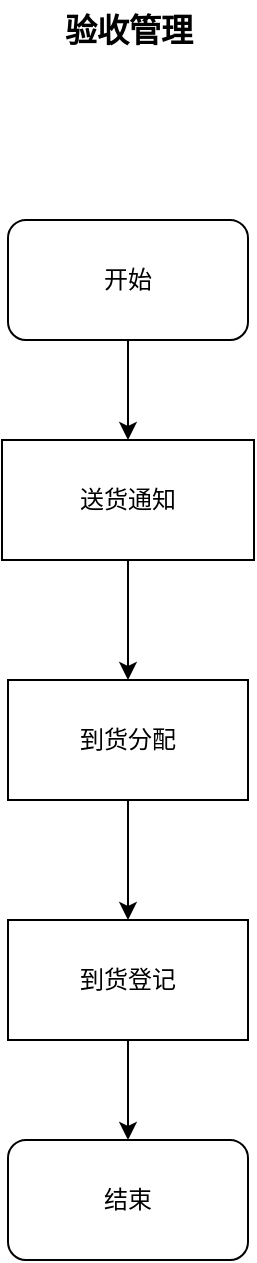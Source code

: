 <mxfile version="21.1.6" type="github" pages="4">
  <diagram name="送货管理" id="X3wgdLGq-_Crg-AjojkE">
    <mxGraphModel dx="1434" dy="756" grid="1" gridSize="10" guides="1" tooltips="1" connect="1" arrows="1" fold="1" page="1" pageScale="1" pageWidth="827" pageHeight="1169" math="0" shadow="0">
      <root>
        <mxCell id="0" />
        <mxCell id="1" parent="0" />
        <mxCell id="Wh6mt4iKhqSVBK08v1Cl-14" style="edgeStyle=orthogonalEdgeStyle;rounded=0;orthogonalLoop=1;jettySize=auto;html=1;exitX=0.5;exitY=1;exitDx=0;exitDy=0;entryX=0.5;entryY=0;entryDx=0;entryDy=0;" parent="1" source="Wh6mt4iKhqSVBK08v1Cl-2" target="Wh6mt4iKhqSVBK08v1Cl-13" edge="1">
          <mxGeometry relative="1" as="geometry" />
        </mxCell>
        <mxCell id="Wh6mt4iKhqSVBK08v1Cl-2" value="送货通知" style="rounded=0;whiteSpace=wrap;html=1;" parent="1" vertex="1">
          <mxGeometry x="351" y="280" width="126" height="60" as="geometry" />
        </mxCell>
        <mxCell id="Wh6mt4iKhqSVBK08v1Cl-5" value="&lt;font style=&quot;font-size: 16px;&quot;&gt;&lt;b&gt;验收管理&lt;/b&gt;&lt;/font&gt;" style="text;html=1;align=center;verticalAlign=middle;resizable=0;points=[];autosize=1;strokeColor=none;fillColor=none;" parent="1" vertex="1">
          <mxGeometry x="369" y="60" width="90" height="30" as="geometry" />
        </mxCell>
        <mxCell id="nUbRB1EBlm9rnnvI8mGR-4" style="edgeStyle=orthogonalEdgeStyle;rounded=0;orthogonalLoop=1;jettySize=auto;html=1;exitX=0.5;exitY=1;exitDx=0;exitDy=0;entryX=0.5;entryY=0;entryDx=0;entryDy=0;" parent="1" source="Wh6mt4iKhqSVBK08v1Cl-12" target="nUbRB1EBlm9rnnvI8mGR-2" edge="1">
          <mxGeometry relative="1" as="geometry" />
        </mxCell>
        <mxCell id="Wh6mt4iKhqSVBK08v1Cl-12" value="到货登记" style="rounded=0;whiteSpace=wrap;html=1;" parent="1" vertex="1">
          <mxGeometry x="354" y="520" width="120" height="60" as="geometry" />
        </mxCell>
        <mxCell id="Wh6mt4iKhqSVBK08v1Cl-15" style="edgeStyle=orthogonalEdgeStyle;rounded=0;orthogonalLoop=1;jettySize=auto;html=1;exitX=0.5;exitY=1;exitDx=0;exitDy=0;entryX=0.5;entryY=0;entryDx=0;entryDy=0;" parent="1" source="Wh6mt4iKhqSVBK08v1Cl-13" target="Wh6mt4iKhqSVBK08v1Cl-12" edge="1">
          <mxGeometry relative="1" as="geometry" />
        </mxCell>
        <mxCell id="Wh6mt4iKhqSVBK08v1Cl-13" value="到货分配" style="rounded=0;whiteSpace=wrap;html=1;" parent="1" vertex="1">
          <mxGeometry x="354" y="400" width="120" height="60" as="geometry" />
        </mxCell>
        <mxCell id="nUbRB1EBlm9rnnvI8mGR-3" style="edgeStyle=orthogonalEdgeStyle;rounded=0;orthogonalLoop=1;jettySize=auto;html=1;exitX=0.5;exitY=1;exitDx=0;exitDy=0;entryX=0.5;entryY=0;entryDx=0;entryDy=0;" parent="1" source="nUbRB1EBlm9rnnvI8mGR-1" target="Wh6mt4iKhqSVBK08v1Cl-2" edge="1">
          <mxGeometry relative="1" as="geometry" />
        </mxCell>
        <mxCell id="nUbRB1EBlm9rnnvI8mGR-1" value="开始" style="rounded=1;whiteSpace=wrap;html=1;" parent="1" vertex="1">
          <mxGeometry x="354" y="170" width="120" height="60" as="geometry" />
        </mxCell>
        <mxCell id="nUbRB1EBlm9rnnvI8mGR-2" value="结束" style="rounded=1;whiteSpace=wrap;html=1;" parent="1" vertex="1">
          <mxGeometry x="354" y="630" width="120" height="60" as="geometry" />
        </mxCell>
      </root>
    </mxGraphModel>
  </diagram>
  <diagram id="liIOY7kV3COZ_kVsWzIN" name="送货通知">
    <mxGraphModel dx="1687" dy="889" grid="1" gridSize="10" guides="1" tooltips="1" connect="1" arrows="1" fold="1" page="1" pageScale="1" pageWidth="827" pageHeight="1169" math="0" shadow="0">
      <root>
        <mxCell id="0" />
        <mxCell id="1" parent="0" />
        <mxCell id="GFYWQTXrey3wATUyHJn4-10" style="edgeStyle=orthogonalEdgeStyle;rounded=0;orthogonalLoop=1;jettySize=auto;html=1;entryX=0.5;entryY=0;entryDx=0;entryDy=0;" edge="1" parent="1" source="GFYWQTXrey3wATUyHJn4-2" target="GFYWQTXrey3wATUyHJn4-9">
          <mxGeometry relative="1" as="geometry" />
        </mxCell>
        <mxCell id="GFYWQTXrey3wATUyHJn4-2" value="开始" style="rounded=1;whiteSpace=wrap;html=1;" vertex="1" parent="1">
          <mxGeometry x="364" y="170" width="120" height="60" as="geometry" />
        </mxCell>
        <mxCell id="O0V3vh36GLOeQ8ISTEkM-5" style="edgeStyle=orthogonalEdgeStyle;rounded=0;orthogonalLoop=1;jettySize=auto;html=1;exitX=0.5;exitY=1;exitDx=0;exitDy=0;entryX=0;entryY=0.5;entryDx=0;entryDy=0;" edge="1" parent="1" source="GFYWQTXrey3wATUyHJn4-3" target="GFYWQTXrey3wATUyHJn4-18">
          <mxGeometry relative="1" as="geometry" />
        </mxCell>
        <mxCell id="GFYWQTXrey3wATUyHJn4-3" value="导入" style="rounded=0;whiteSpace=wrap;html=1;" vertex="1" parent="1">
          <mxGeometry x="180" y="450" width="120" height="60" as="geometry" />
        </mxCell>
        <mxCell id="GFYWQTXrey3wATUyHJn4-4" value="&lt;font style=&quot;font-size: 16px;&quot;&gt;&lt;b&gt;送货通知&lt;/b&gt;&lt;/font&gt;" style="text;html=1;strokeColor=none;fillColor=none;align=center;verticalAlign=middle;whiteSpace=wrap;rounded=0;" vertex="1" parent="1">
          <mxGeometry x="361" y="40" width="106" height="30" as="geometry" />
        </mxCell>
        <mxCell id="GFYWQTXrey3wATUyHJn4-19" style="edgeStyle=orthogonalEdgeStyle;rounded=0;orthogonalLoop=1;jettySize=auto;html=1;exitX=0.5;exitY=1;exitDx=0;exitDy=0;" edge="1" parent="1" source="GFYWQTXrey3wATUyHJn4-7" target="GFYWQTXrey3wATUyHJn4-18">
          <mxGeometry relative="1" as="geometry" />
        </mxCell>
        <mxCell id="GFYWQTXrey3wATUyHJn4-7" value="调用sap查询采购订单" style="rounded=0;whiteSpace=wrap;html=1;" vertex="1" parent="1">
          <mxGeometry x="364" y="510" width="120" height="60" as="geometry" />
        </mxCell>
        <mxCell id="GFYWQTXrey3wATUyHJn4-11" style="edgeStyle=orthogonalEdgeStyle;rounded=0;orthogonalLoop=1;jettySize=auto;html=1;exitX=0.5;exitY=1;exitDx=0;exitDy=0;entryX=0.5;entryY=0;entryDx=0;entryDy=0;" edge="1" parent="1" source="GFYWQTXrey3wATUyHJn4-15" target="GFYWQTXrey3wATUyHJn4-7">
          <mxGeometry relative="1" as="geometry" />
        </mxCell>
        <mxCell id="O0V3vh36GLOeQ8ISTEkM-3" style="edgeStyle=orthogonalEdgeStyle;rounded=0;orthogonalLoop=1;jettySize=auto;html=1;exitX=0;exitY=0.5;exitDx=0;exitDy=0;" edge="1" parent="1" source="GFYWQTXrey3wATUyHJn4-9" target="GFYWQTXrey3wATUyHJn4-3">
          <mxGeometry relative="1" as="geometry" />
        </mxCell>
        <mxCell id="GFYWQTXrey3wATUyHJn4-9" value="创建方式" style="rhombus;whiteSpace=wrap;html=1;" vertex="1" parent="1">
          <mxGeometry x="359" y="280" width="129" height="60" as="geometry" />
        </mxCell>
        <mxCell id="GFYWQTXrey3wATUyHJn4-12" value="&lt;span style=&quot;color: rgb(0, 0, 0); font-family: Helvetica; font-size: 12px; font-style: normal; font-variant-ligatures: normal; font-variant-caps: normal; font-weight: 400; letter-spacing: normal; orphans: 2; text-align: center; text-indent: 0px; text-transform: none; widows: 2; word-spacing: 0px; -webkit-text-stroke-width: 0px; background-color: rgb(251, 251, 251); text-decoration-thickness: initial; text-decoration-style: initial; text-decoration-color: initial; float: none; display: inline !important;&quot;&gt;采购订单&lt;/span&gt;" style="text;whiteSpace=wrap;html=1;" vertex="1" parent="1">
          <mxGeometry x="364" y="356" width="50" height="30" as="geometry" />
        </mxCell>
        <mxCell id="GFYWQTXrey3wATUyHJn4-16" value="" style="edgeStyle=orthogonalEdgeStyle;rounded=0;orthogonalLoop=1;jettySize=auto;html=1;exitX=0.5;exitY=1;exitDx=0;exitDy=0;entryX=0.5;entryY=0;entryDx=0;entryDy=0;" edge="1" parent="1" source="GFYWQTXrey3wATUyHJn4-9" target="GFYWQTXrey3wATUyHJn4-15">
          <mxGeometry relative="1" as="geometry">
            <mxPoint x="424" y="340" as="sourcePoint" />
            <mxPoint x="424" y="510" as="targetPoint" />
          </mxGeometry>
        </mxCell>
        <mxCell id="GFYWQTXrey3wATUyHJn4-15" value="添加物料" style="rounded=0;whiteSpace=wrap;html=1;" vertex="1" parent="1">
          <mxGeometry x="364" y="400" width="120" height="60" as="geometry" />
        </mxCell>
        <mxCell id="GFYWQTXrey3wATUyHJn4-23" style="edgeStyle=orthogonalEdgeStyle;rounded=0;orthogonalLoop=1;jettySize=auto;html=1;exitX=0.5;exitY=1;exitDx=0;exitDy=0;entryX=0.5;entryY=0;entryDx=0;entryDy=0;" edge="1" parent="1" source="GFYWQTXrey3wATUyHJn4-18" target="GFYWQTXrey3wATUyHJn4-22">
          <mxGeometry relative="1" as="geometry" />
        </mxCell>
        <mxCell id="GFYWQTXrey3wATUyHJn4-18" value="保存" style="rounded=0;whiteSpace=wrap;html=1;" vertex="1" parent="1">
          <mxGeometry x="364" y="620" width="120" height="60" as="geometry" />
        </mxCell>
        <mxCell id="GFYWQTXrey3wATUyHJn4-20" value="&lt;div style=&quot;background-color: rgb(36, 41, 46); font-family: 宋体, monospace; font-size: 9.8pt;&quot;&gt;&lt;pre style=&quot;&quot;&gt;&lt;font color=&quot;#ffffff&quot;&gt;送货通知单 标签数据 材质证书 物料主数据单重&lt;/font&gt;&lt;/pre&gt;&lt;pre style=&quot;&quot;&gt;&lt;font color=&quot;#ffffff&quot;&gt;单据图片 操作日志 附件 单据流&lt;/font&gt;&lt;/pre&gt;&lt;/div&gt;" style="text;whiteSpace=wrap;html=1;" vertex="1" parent="1">
          <mxGeometry x="484" y="600" width="306" height="80" as="geometry" />
        </mxCell>
        <mxCell id="GFYWQTXrey3wATUyHJn4-25" style="edgeStyle=orthogonalEdgeStyle;rounded=0;orthogonalLoop=1;jettySize=auto;html=1;exitX=0.5;exitY=1;exitDx=0;exitDy=0;entryX=0.5;entryY=0;entryDx=0;entryDy=0;" edge="1" parent="1" source="GFYWQTXrey3wATUyHJn4-22" target="GFYWQTXrey3wATUyHJn4-24">
          <mxGeometry relative="1" as="geometry" />
        </mxCell>
        <mxCell id="GFYWQTXrey3wATUyHJn4-22" value="提交" style="rounded=0;whiteSpace=wrap;html=1;" vertex="1" parent="1">
          <mxGeometry x="364" y="730" width="120" height="60" as="geometry" />
        </mxCell>
        <mxCell id="GFYWQTXrey3wATUyHJn4-24" value="结束" style="rounded=1;whiteSpace=wrap;html=1;" vertex="1" parent="1">
          <mxGeometry x="364" y="850" width="120" height="60" as="geometry" />
        </mxCell>
        <mxCell id="GFYWQTXrey3wATUyHJn4-26" value="&lt;div style=&quot;background-color: rgb(36, 41, 46); font-family: 宋体, monospace; font-size: 9.8pt;&quot;&gt;&lt;pre style=&quot;&quot;&gt;&lt;font color=&quot;#ffffff&quot;&gt;自动生成到货分配单&lt;/font&gt;&lt;/pre&gt;&lt;/div&gt;" style="text;whiteSpace=wrap;html=1;" vertex="1" parent="1">
          <mxGeometry x="484" y="710" width="140" height="40" as="geometry" />
        </mxCell>
        <mxCell id="O0V3vh36GLOeQ8ISTEkM-2" value="&lt;span style=&quot;color: rgb(0, 0, 0); font-family: Helvetica; font-size: 12px; font-style: normal; font-variant-ligatures: normal; font-variant-caps: normal; font-weight: 400; letter-spacing: normal; orphans: 2; text-align: center; text-indent: 0px; text-transform: none; widows: 2; word-spacing: 0px; -webkit-text-stroke-width: 0px; background-color: rgb(251, 251, 251); text-decoration-thickness: initial; text-decoration-style: initial; text-decoration-color: initial; float: none; display: inline !important;&quot;&gt;模板&lt;/span&gt;" style="text;whiteSpace=wrap;html=1;" vertex="1" parent="1">
          <mxGeometry x="290" y="280" width="30" height="30" as="geometry" />
        </mxCell>
      </root>
    </mxGraphModel>
  </diagram>
  <diagram name="到货分配" id="PlyRIoZ0xoMgmd-16wHQ">
    <mxGraphModel dx="1687" dy="889" grid="1" gridSize="10" guides="1" tooltips="1" connect="1" arrows="1" fold="1" page="1" pageScale="1" pageWidth="827" pageHeight="1169" math="0" shadow="0">
      <root>
        <mxCell id="Eqexfa2UzpbZ_ncxNsiV-0" />
        <mxCell id="Eqexfa2UzpbZ_ncxNsiV-1" parent="Eqexfa2UzpbZ_ncxNsiV-0" />
        <mxCell id="Eqexfa2UzpbZ_ncxNsiV-2" style="edgeStyle=orthogonalEdgeStyle;rounded=0;orthogonalLoop=1;jettySize=auto;html=1;entryX=0.5;entryY=0;entryDx=0;entryDy=0;" edge="1" parent="Eqexfa2UzpbZ_ncxNsiV-1" source="Eqexfa2UzpbZ_ncxNsiV-3" target="Eqexfa2UzpbZ_ncxNsiV-11">
          <mxGeometry relative="1" as="geometry" />
        </mxCell>
        <mxCell id="Eqexfa2UzpbZ_ncxNsiV-3" value="开始" style="rounded=1;whiteSpace=wrap;html=1;" vertex="1" parent="Eqexfa2UzpbZ_ncxNsiV-1">
          <mxGeometry x="364" y="170" width="120" height="60" as="geometry" />
        </mxCell>
        <mxCell id="Eqexfa2UzpbZ_ncxNsiV-6" value="&lt;font style=&quot;font-size: 16px;&quot;&gt;&lt;b&gt;到货分配&lt;/b&gt;&lt;/font&gt;" style="text;html=1;strokeColor=none;fillColor=none;align=center;verticalAlign=middle;whiteSpace=wrap;rounded=0;" vertex="1" parent="Eqexfa2UzpbZ_ncxNsiV-1">
          <mxGeometry x="361" y="40" width="106" height="30" as="geometry" />
        </mxCell>
        <mxCell id="Eqexfa2UzpbZ_ncxNsiV-9" style="edgeStyle=orthogonalEdgeStyle;rounded=0;orthogonalLoop=1;jettySize=auto;html=1;exitX=0.5;exitY=1;exitDx=0;exitDy=0;entryX=0.5;entryY=0;entryDx=0;entryDy=0;" edge="1" parent="Eqexfa2UzpbZ_ncxNsiV-1" source="Eqexfa2UzpbZ_ncxNsiV-14" target="Eqexfa2UzpbZ_ncxNsiV-16">
          <mxGeometry relative="1" as="geometry">
            <mxPoint x="424" y="510" as="targetPoint" />
          </mxGeometry>
        </mxCell>
        <mxCell id="Eqexfa2UzpbZ_ncxNsiV-10" style="edgeStyle=orthogonalEdgeStyle;rounded=0;orthogonalLoop=1;jettySize=auto;html=1;exitX=0;exitY=0.5;exitDx=0;exitDy=0;entryX=0;entryY=0.5;entryDx=0;entryDy=0;" edge="1" parent="Eqexfa2UzpbZ_ncxNsiV-1" source="Eqexfa2UzpbZ_ncxNsiV-11" target="Eqexfa2UzpbZ_ncxNsiV-19">
          <mxGeometry relative="1" as="geometry">
            <mxPoint x="240" y="400" as="targetPoint" />
            <Array as="points">
              <mxPoint x="290" y="310" />
              <mxPoint x="290" y="690" />
            </Array>
          </mxGeometry>
        </mxCell>
        <mxCell id="Eqexfa2UzpbZ_ncxNsiV-11" value="创建方式" style="rhombus;whiteSpace=wrap;html=1;" vertex="1" parent="Eqexfa2UzpbZ_ncxNsiV-1">
          <mxGeometry x="359" y="280" width="129" height="60" as="geometry" />
        </mxCell>
        <mxCell id="Eqexfa2UzpbZ_ncxNsiV-12" value="&lt;span style=&quot;color: rgb(0, 0, 0); font-family: Helvetica; font-size: 12px; font-style: normal; font-variant-ligatures: normal; font-variant-caps: normal; font-weight: 400; letter-spacing: normal; orphans: 2; text-align: center; text-indent: 0px; text-transform: none; widows: 2; word-spacing: 0px; -webkit-text-stroke-width: 0px; background-color: rgb(251, 251, 251); text-decoration-thickness: initial; text-decoration-style: initial; text-decoration-color: initial; float: none; display: inline !important;&quot;&gt;送货通知自动生成&lt;/span&gt;" style="text;whiteSpace=wrap;html=1;" vertex="1" parent="Eqexfa2UzpbZ_ncxNsiV-1">
          <mxGeometry x="240" y="475" width="106" height="30" as="geometry" />
        </mxCell>
        <mxCell id="Eqexfa2UzpbZ_ncxNsiV-13" value="" style="edgeStyle=orthogonalEdgeStyle;rounded=0;orthogonalLoop=1;jettySize=auto;html=1;exitX=0.5;exitY=1;exitDx=0;exitDy=0;entryX=0.5;entryY=0;entryDx=0;entryDy=0;" edge="1" parent="Eqexfa2UzpbZ_ncxNsiV-1" source="Eqexfa2UzpbZ_ncxNsiV-11" target="Eqexfa2UzpbZ_ncxNsiV-14">
          <mxGeometry relative="1" as="geometry">
            <mxPoint x="424" y="340" as="sourcePoint" />
            <mxPoint x="424" y="510" as="targetPoint" />
          </mxGeometry>
        </mxCell>
        <mxCell id="Eqexfa2UzpbZ_ncxNsiV-14" value="添加物料（行项目）" style="rounded=0;whiteSpace=wrap;html=1;" vertex="1" parent="Eqexfa2UzpbZ_ncxNsiV-1">
          <mxGeometry x="364" y="400" width="120" height="60" as="geometry" />
        </mxCell>
        <mxCell id="Eqexfa2UzpbZ_ncxNsiV-15" style="edgeStyle=orthogonalEdgeStyle;rounded=0;orthogonalLoop=1;jettySize=auto;html=1;exitX=0.5;exitY=1;exitDx=0;exitDy=0;entryX=0.5;entryY=0;entryDx=0;entryDy=0;" edge="1" parent="Eqexfa2UzpbZ_ncxNsiV-1" source="Eqexfa2UzpbZ_ncxNsiV-16" target="Eqexfa2UzpbZ_ncxNsiV-19">
          <mxGeometry relative="1" as="geometry" />
        </mxCell>
        <mxCell id="Eqexfa2UzpbZ_ncxNsiV-16" value="保存" style="rounded=0;whiteSpace=wrap;html=1;" vertex="1" parent="Eqexfa2UzpbZ_ncxNsiV-1">
          <mxGeometry x="364" y="525" width="120" height="60" as="geometry" />
        </mxCell>
        <mxCell id="Eqexfa2UzpbZ_ncxNsiV-17" value="&lt;div style=&quot;background-color: rgb(36, 41, 46); font-family: 宋体, monospace; font-size: 9.8pt;&quot;&gt;&lt;pre style=&quot;&quot;&gt;&lt;font color=&quot;#ffffff&quot;&gt;到货分配单 单据图片 操作日志 附件 单据流&lt;/font&gt;&lt;/pre&gt;&lt;/div&gt;" style="text;whiteSpace=wrap;html=1;" vertex="1" parent="Eqexfa2UzpbZ_ncxNsiV-1">
          <mxGeometry x="488" y="505" width="306" height="65" as="geometry" />
        </mxCell>
        <mxCell id="Eqexfa2UzpbZ_ncxNsiV-18" style="edgeStyle=orthogonalEdgeStyle;rounded=0;orthogonalLoop=1;jettySize=auto;html=1;exitX=0.5;exitY=1;exitDx=0;exitDy=0;entryX=0.5;entryY=0;entryDx=0;entryDy=0;" edge="1" parent="Eqexfa2UzpbZ_ncxNsiV-1" source="Eqexfa2UzpbZ_ncxNsiV-19" target="Eqexfa2UzpbZ_ncxNsiV-20">
          <mxGeometry relative="1" as="geometry" />
        </mxCell>
        <mxCell id="Eqexfa2UzpbZ_ncxNsiV-19" value="提交" style="rounded=0;whiteSpace=wrap;html=1;" vertex="1" parent="Eqexfa2UzpbZ_ncxNsiV-1">
          <mxGeometry x="363.5" y="660" width="120" height="60" as="geometry" />
        </mxCell>
        <mxCell id="Eqexfa2UzpbZ_ncxNsiV-20" value="结束" style="rounded=1;whiteSpace=wrap;html=1;" vertex="1" parent="Eqexfa2UzpbZ_ncxNsiV-1">
          <mxGeometry x="363.5" y="770" width="120" height="60" as="geometry" />
        </mxCell>
        <mxCell id="Eqexfa2UzpbZ_ncxNsiV-21" value="&lt;div style=&quot;background-color: rgb(36, 41, 46); font-family: 宋体, monospace; font-size: 9.8pt;&quot;&gt;&lt;pre style=&quot;&quot;&gt;&lt;font color=&quot;#ffffff&quot;&gt;自动生成到货登记单&lt;/font&gt;&lt;/pre&gt;&lt;/div&gt;" style="text;whiteSpace=wrap;html=1;" vertex="1" parent="Eqexfa2UzpbZ_ncxNsiV-1">
          <mxGeometry x="488" y="641" width="140" height="50" as="geometry" />
        </mxCell>
        <mxCell id="Eqexfa2UzpbZ_ncxNsiV-22" value="&lt;span style=&quot;color: rgb(0, 0, 0); font-family: Helvetica; font-size: 12px; font-style: normal; font-variant-ligatures: normal; font-variant-caps: normal; font-weight: 400; letter-spacing: normal; orphans: 2; text-align: center; text-indent: 0px; text-transform: none; widows: 2; word-spacing: 0px; -webkit-text-stroke-width: 0px; background-color: rgb(251, 251, 251); text-decoration-thickness: initial; text-decoration-style: initial; text-decoration-color: initial; float: none; display: inline !important;&quot;&gt;基于送货通知创建&lt;/span&gt;" style="text;whiteSpace=wrap;html=1;" vertex="1" parent="Eqexfa2UzpbZ_ncxNsiV-1">
          <mxGeometry x="374" y="350" width="100" height="30" as="geometry" />
        </mxCell>
        <mxCell id="9w2fbXqTApk7guRfjKYI-0" value="&lt;span style=&quot;font-family: -apple-system, BlinkMacSystemFont, &amp;quot;Segoe UI&amp;quot;, &amp;quot;PingFang SC&amp;quot;, &amp;quot;Hiragino Sans GB&amp;quot;, &amp;quot;Microsoft YaHei&amp;quot;, &amp;quot;Helvetica Neue&amp;quot;, Helvetica, Arial, sans-serif, &amp;quot;Apple Color Emoji&amp;quot;, &amp;quot;Segoe UI Emoji&amp;quot;, &amp;quot;Segoe UI Symbol&amp;quot;; font-size: 14px; font-style: normal; font-variant-ligatures: normal; font-variant-caps: normal; font-weight: 400; letter-spacing: normal; orphans: 2; text-align: left; text-indent: 0px; text-transform: none; widows: 2; word-spacing: 0px; -webkit-text-stroke-width: 0px; text-decoration-thickness: initial; text-decoration-style: initial; text-decoration-color: initial; float: none; display: inline !important; background-color: rgb(0, 0, 0);&quot;&gt;&lt;font style=&quot;&quot; color=&quot;#ffffff&quot;&gt;分配物资管理员&lt;/font&gt;&lt;/span&gt;" style="text;whiteSpace=wrap;html=1;" vertex="1" parent="Eqexfa2UzpbZ_ncxNsiV-1">
          <mxGeometry x="488" y="396" width="100" height="40" as="geometry" />
        </mxCell>
      </root>
    </mxGraphModel>
  </diagram>
  <diagram name="到货登记" id="NA5efV6Q6ccj4urvWhV9">
    <mxGraphModel dx="2049" dy="1080" grid="1" gridSize="10" guides="1" tooltips="1" connect="1" arrows="1" fold="1" page="1" pageScale="1" pageWidth="827" pageHeight="1169" math="0" shadow="0">
      <root>
        <mxCell id="o6Z4xU-KA2Y51pi3Z5cj-0" />
        <mxCell id="o6Z4xU-KA2Y51pi3Z5cj-1" parent="o6Z4xU-KA2Y51pi3Z5cj-0" />
        <mxCell id="o6Z4xU-KA2Y51pi3Z5cj-2" style="edgeStyle=orthogonalEdgeStyle;rounded=0;orthogonalLoop=1;jettySize=auto;html=1;entryX=0.5;entryY=0;entryDx=0;entryDy=0;" edge="1" parent="o6Z4xU-KA2Y51pi3Z5cj-1" source="o6Z4xU-KA2Y51pi3Z5cj-3" target="o6Z4xU-KA2Y51pi3Z5cj-7">
          <mxGeometry relative="1" as="geometry" />
        </mxCell>
        <mxCell id="o6Z4xU-KA2Y51pi3Z5cj-3" value="开始" style="rounded=1;whiteSpace=wrap;html=1;" vertex="1" parent="o6Z4xU-KA2Y51pi3Z5cj-1">
          <mxGeometry x="364" y="170" width="120" height="60" as="geometry" />
        </mxCell>
        <mxCell id="o6Z4xU-KA2Y51pi3Z5cj-4" value="&lt;font style=&quot;font-size: 16px;&quot;&gt;&lt;b&gt;到货登记&lt;/b&gt;&lt;/font&gt;" style="text;html=1;strokeColor=none;fillColor=none;align=center;verticalAlign=middle;whiteSpace=wrap;rounded=0;" vertex="1" parent="o6Z4xU-KA2Y51pi3Z5cj-1">
          <mxGeometry x="361" y="40" width="106" height="30" as="geometry" />
        </mxCell>
        <mxCell id="o6Z4xU-KA2Y51pi3Z5cj-5" style="edgeStyle=orthogonalEdgeStyle;rounded=0;orthogonalLoop=1;jettySize=auto;html=1;exitX=0.5;exitY=1;exitDx=0;exitDy=0;entryX=0.5;entryY=0;entryDx=0;entryDy=0;" edge="1" parent="o6Z4xU-KA2Y51pi3Z5cj-1" source="o6Z4xU-KA2Y51pi3Z5cj-10" target="o6Z4xU-KA2Y51pi3Z5cj-12">
          <mxGeometry relative="1" as="geometry">
            <mxPoint x="424" y="510" as="targetPoint" />
          </mxGeometry>
        </mxCell>
        <mxCell id="ec8CVk_18wHqUUCT-SaL-11" style="edgeStyle=orthogonalEdgeStyle;rounded=0;orthogonalLoop=1;jettySize=auto;html=1;exitX=0;exitY=0.5;exitDx=0;exitDy=0;entryX=0;entryY=0.5;entryDx=0;entryDy=0;" edge="1" parent="o6Z4xU-KA2Y51pi3Z5cj-1" source="o6Z4xU-KA2Y51pi3Z5cj-7" target="ec8CVk_18wHqUUCT-SaL-7">
          <mxGeometry relative="1" as="geometry">
            <Array as="points">
              <mxPoint x="310" y="310" />
              <mxPoint x="310" y="680" />
            </Array>
          </mxGeometry>
        </mxCell>
        <mxCell id="IxM2aRsH7dyCOvsz6ltu-1" value="到货分配自动生成" style="edgeLabel;html=1;align=center;verticalAlign=middle;resizable=0;points=[];" vertex="1" connectable="0" parent="ec8CVk_18wHqUUCT-SaL-11">
          <mxGeometry x="-0.062" y="2" relative="1" as="geometry">
            <mxPoint as="offset" />
          </mxGeometry>
        </mxCell>
        <mxCell id="o6Z4xU-KA2Y51pi3Z5cj-7" value="创建方式" style="rhombus;whiteSpace=wrap;html=1;" vertex="1" parent="o6Z4xU-KA2Y51pi3Z5cj-1">
          <mxGeometry x="359" y="280" width="129" height="60" as="geometry" />
        </mxCell>
        <mxCell id="o6Z4xU-KA2Y51pi3Z5cj-9" value="" style="edgeStyle=orthogonalEdgeStyle;rounded=0;orthogonalLoop=1;jettySize=auto;html=1;exitX=0.5;exitY=1;exitDx=0;exitDy=0;entryX=0.5;entryY=0;entryDx=0;entryDy=0;" edge="1" parent="o6Z4xU-KA2Y51pi3Z5cj-1" source="o6Z4xU-KA2Y51pi3Z5cj-7" target="o6Z4xU-KA2Y51pi3Z5cj-10">
          <mxGeometry relative="1" as="geometry">
            <mxPoint x="424" y="340" as="sourcePoint" />
            <mxPoint x="424" y="510" as="targetPoint" />
          </mxGeometry>
        </mxCell>
        <mxCell id="o6Z4xU-KA2Y51pi3Z5cj-10" value="添加物料（行项目）" style="rounded=0;whiteSpace=wrap;html=1;" vertex="1" parent="o6Z4xU-KA2Y51pi3Z5cj-1">
          <mxGeometry x="364" y="400" width="120" height="60" as="geometry" />
        </mxCell>
        <mxCell id="ec8CVk_18wHqUUCT-SaL-9" style="edgeStyle=orthogonalEdgeStyle;rounded=0;orthogonalLoop=1;jettySize=auto;html=1;exitX=0.5;exitY=1;exitDx=0;exitDy=0;entryX=0.5;entryY=0;entryDx=0;entryDy=0;" edge="1" parent="o6Z4xU-KA2Y51pi3Z5cj-1" source="o6Z4xU-KA2Y51pi3Z5cj-12" target="ec8CVk_18wHqUUCT-SaL-7">
          <mxGeometry relative="1" as="geometry" />
        </mxCell>
        <mxCell id="o6Z4xU-KA2Y51pi3Z5cj-12" value="保存" style="rounded=0;whiteSpace=wrap;html=1;" vertex="1" parent="o6Z4xU-KA2Y51pi3Z5cj-1">
          <mxGeometry x="364" y="525" width="120" height="60" as="geometry" />
        </mxCell>
        <mxCell id="o6Z4xU-KA2Y51pi3Z5cj-13" value="&lt;div style=&quot;background-color: rgb(36, 41, 46); font-family: 宋体, monospace; font-size: 9.8pt;&quot;&gt;&lt;pre style=&quot;&quot;&gt;&lt;font color=&quot;#ffffff&quot;&gt;到货登记单 标签数据  材质证书 物料主数据单重 &lt;/font&gt;&lt;/pre&gt;&lt;pre style=&quot;&quot;&gt;&lt;font color=&quot;#ffffff&quot;&gt;单据图片 操作日志 附件 单据流&lt;/font&gt;&lt;/pre&gt;&lt;/div&gt;" style="text;whiteSpace=wrap;html=1;" vertex="1" parent="o6Z4xU-KA2Y51pi3Z5cj-1">
          <mxGeometry x="488" y="506" width="322" height="75" as="geometry" />
        </mxCell>
        <mxCell id="o6Z4xU-KA2Y51pi3Z5cj-14" style="edgeStyle=orthogonalEdgeStyle;rounded=0;orthogonalLoop=1;jettySize=auto;html=1;exitX=0.5;exitY=1;exitDx=0;exitDy=0;entryX=0.5;entryY=0;entryDx=0;entryDy=0;" edge="1" parent="o6Z4xU-KA2Y51pi3Z5cj-1" source="o6Z4xU-KA2Y51pi3Z5cj-15" target="o6Z4xU-KA2Y51pi3Z5cj-16">
          <mxGeometry relative="1" as="geometry" />
        </mxCell>
        <mxCell id="o6Z4xU-KA2Y51pi3Z5cj-15" value="提交" style="rounded=0;whiteSpace=wrap;html=1;" vertex="1" parent="o6Z4xU-KA2Y51pi3Z5cj-1">
          <mxGeometry x="364" y="760" width="120" height="60" as="geometry" />
        </mxCell>
        <mxCell id="o6Z4xU-KA2Y51pi3Z5cj-16" value="结束" style="rounded=1;whiteSpace=wrap;html=1;" vertex="1" parent="o6Z4xU-KA2Y51pi3Z5cj-1">
          <mxGeometry x="364" y="870" width="120" height="60" as="geometry" />
        </mxCell>
        <mxCell id="o6Z4xU-KA2Y51pi3Z5cj-18" value="&lt;span style=&quot;color: rgb(0, 0, 0); font-family: Helvetica; font-size: 12px; font-style: normal; font-variant-ligatures: normal; font-variant-caps: normal; font-weight: 400; letter-spacing: normal; orphans: 2; text-align: center; text-indent: 0px; text-transform: none; widows: 2; word-spacing: 0px; -webkit-text-stroke-width: 0px; background-color: rgb(251, 251, 251); text-decoration-thickness: initial; text-decoration-style: initial; text-decoration-color: initial; float: none; display: inline !important;&quot;&gt;基于模板创建（xxx入库单）&lt;/span&gt;" style="text;whiteSpace=wrap;html=1;" vertex="1" parent="o6Z4xU-KA2Y51pi3Z5cj-1">
          <mxGeometry x="430" y="340" width="160" height="30" as="geometry" />
        </mxCell>
        <mxCell id="o6Z4xU-KA2Y51pi3Z5cj-19" value="&lt;font face=&quot;-apple-system, BlinkMacSystemFont, Segoe UI, PingFang SC, Hiragino Sans GB, Microsoft YaHei, Helvetica Neue, Helvetica, Arial, sans-serif, Apple Color Emoji, Segoe UI Emoji, Segoe UI Symbol&quot; color=&quot;#ffffff&quot;&gt;&lt;span style=&quot;font-size: 14px; background-color: rgb(0, 0, 0);&quot;&gt;选择验收组&lt;/span&gt;&lt;/font&gt;" style="text;whiteSpace=wrap;html=1;" vertex="1" parent="o6Z4xU-KA2Y51pi3Z5cj-1">
          <mxGeometry x="488" y="396" width="100" height="40" as="geometry" />
        </mxCell>
        <mxCell id="ec8CVk_18wHqUUCT-SaL-0" value="&lt;span style=&quot;color: rgb(0, 0, 0); font-family: Helvetica; font-size: 12px; font-style: normal; font-variant-ligatures: normal; font-variant-caps: normal; font-weight: 400; letter-spacing: normal; orphans: 2; text-align: center; text-indent: 0px; text-transform: none; widows: 2; word-spacing: 0px; -webkit-text-stroke-width: 0px; background-color: rgb(251, 251, 251); text-decoration-thickness: initial; text-decoration-style: initial; text-decoration-color: initial; float: none; display: inline !important;&quot;&gt;基于采购订单创建&lt;/span&gt;" style="text;whiteSpace=wrap;html=1;" vertex="1" parent="o6Z4xU-KA2Y51pi3Z5cj-1">
          <mxGeometry x="430" y="360" width="100" height="30" as="geometry" />
        </mxCell>
        <mxCell id="ec8CVk_18wHqUUCT-SaL-10" style="edgeStyle=orthogonalEdgeStyle;rounded=0;orthogonalLoop=1;jettySize=auto;html=1;exitX=0.5;exitY=1;exitDx=0;exitDy=0;" edge="1" parent="o6Z4xU-KA2Y51pi3Z5cj-1" source="ec8CVk_18wHqUUCT-SaL-7" target="o6Z4xU-KA2Y51pi3Z5cj-15">
          <mxGeometry relative="1" as="geometry" />
        </mxCell>
        <mxCell id="ec8CVk_18wHqUUCT-SaL-7" value="上传附件" style="rounded=0;whiteSpace=wrap;html=1;" vertex="1" parent="o6Z4xU-KA2Y51pi3Z5cj-1">
          <mxGeometry x="364" y="650" width="120" height="60" as="geometry" />
        </mxCell>
        <mxCell id="ec8CVk_18wHqUUCT-SaL-13" value="&lt;font face=&quot;宋体, monospace&quot; color=&quot;#ffffff&quot;&gt;&lt;span style=&quot;font-size: 14px; background-color: rgb(0, 0, 0);&quot;&gt;材料证书&lt;/span&gt;&lt;/font&gt;" style="text;whiteSpace=wrap;html=1;" vertex="1" parent="o6Z4xU-KA2Y51pi3Z5cj-1">
          <mxGeometry x="490" y="643" width="100" height="40" as="geometry" />
        </mxCell>
        <mxCell id="IxM2aRsH7dyCOvsz6ltu-0" value="&lt;div style=&quot;background-color: rgb(36, 41, 46); font-family: 宋体, monospace; font-size: 9.8pt;&quot;&gt;&lt;pre style=&quot;&quot;&gt;&lt;font color=&quot;#ffffff&quot;&gt;生成采购验收单 生成其他入库单 生成油漆入库单&lt;/font&gt;&lt;/pre&gt;&lt;pre style=&quot;&quot;&gt;&lt;div style=&quot;font-family: 宋体, monospace; font-size: 9.8pt;&quot;&gt;&lt;pre style=&quot;&quot;&gt;&lt;div style=&quot;font-family: 宋体, monospace; font-size: 9.8pt;&quot;&gt;&lt;pre style=&quot;&quot;&gt;&lt;div style=&quot;font-family: &amp;quot;JetBrains Mono&amp;quot;, monospace; font-size: 9.8pt;&quot;&gt;&lt;pre style=&quot;&quot;&gt;&lt;div style=&quot;font-family: 宋体, monospace; font-size: 9.8pt;&quot;&gt;&lt;pre style=&quot;&quot;&gt;&lt;font color=&quot;#ffffff&quot;&gt;生成完工物资入库单 生成零价值入库&lt;/font&gt;&lt;/pre&gt;&lt;/div&gt;&lt;/pre&gt;&lt;/div&gt;&lt;/pre&gt;&lt;/div&gt;&lt;/pre&gt;&lt;/div&gt;&lt;/pre&gt;&lt;/div&gt;" style="text;whiteSpace=wrap;html=1;" vertex="1" parent="o6Z4xU-KA2Y51pi3Z5cj-1">
          <mxGeometry x="489" y="742" width="320" height="70" as="geometry" />
        </mxCell>
      </root>
    </mxGraphModel>
  </diagram>
</mxfile>
